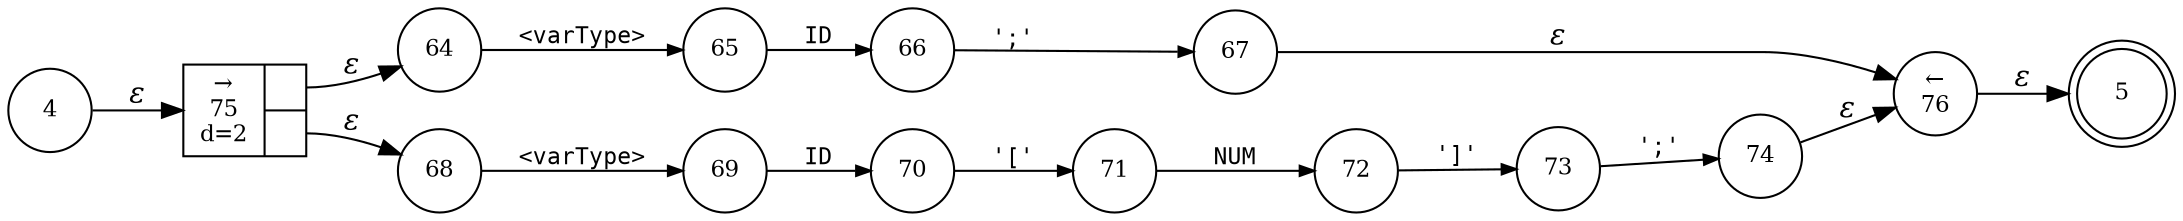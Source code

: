 digraph ATN {
rankdir=LR;
s5[fontsize=11, label="5", shape=doublecircle, fixedsize=true, width=.6];
s64[fontsize=11,label="64", shape=circle, fixedsize=true, width=.55, peripheries=1];
s65[fontsize=11,label="65", shape=circle, fixedsize=true, width=.55, peripheries=1];
s66[fontsize=11,label="66", shape=circle, fixedsize=true, width=.55, peripheries=1];
s67[fontsize=11,label="67", shape=circle, fixedsize=true, width=.55, peripheries=1];
s4[fontsize=11,label="4", shape=circle, fixedsize=true, width=.55, peripheries=1];
s68[fontsize=11,label="68", shape=circle, fixedsize=true, width=.55, peripheries=1];
s69[fontsize=11,label="69", shape=circle, fixedsize=true, width=.55, peripheries=1];
s70[fontsize=11,label="70", shape=circle, fixedsize=true, width=.55, peripheries=1];
s71[fontsize=11,label="71", shape=circle, fixedsize=true, width=.55, peripheries=1];
s72[fontsize=11,label="72", shape=circle, fixedsize=true, width=.55, peripheries=1];
s73[fontsize=11,label="73", shape=circle, fixedsize=true, width=.55, peripheries=1];
s74[fontsize=11,label="74", shape=circle, fixedsize=true, width=.55, peripheries=1];
s75[fontsize=11,label="{&rarr;\n75\nd=2|{<p0>|<p1>}}", shape=record, fixedsize=false, peripheries=1];
s76[fontsize=11,label="&larr;\n76", shape=circle, fixedsize=true, width=.55, peripheries=1];
s4 -> s75 [fontname="Times-Italic", label="&epsilon;"];
s75:p0 -> s64 [fontname="Times-Italic", label="&epsilon;"];
s75:p1 -> s68 [fontname="Times-Italic", label="&epsilon;"];
s64 -> s65 [fontsize=11, fontname="Courier", arrowsize=.7, label = "<varType>", arrowhead = normal];
s68 -> s69 [fontsize=11, fontname="Courier", arrowsize=.7, label = "<varType>", arrowhead = normal];
s65 -> s66 [fontsize=11, fontname="Courier", arrowsize=.7, label = "ID", arrowhead = normal];
s69 -> s70 [fontsize=11, fontname="Courier", arrowsize=.7, label = "ID", arrowhead = normal];
s66 -> s67 [fontsize=11, fontname="Courier", arrowsize=.7, label = "';'", arrowhead = normal];
s70 -> s71 [fontsize=11, fontname="Courier", arrowsize=.7, label = "'['", arrowhead = normal];
s67 -> s76 [fontname="Times-Italic", label="&epsilon;"];
s71 -> s72 [fontsize=11, fontname="Courier", arrowsize=.7, label = "NUM", arrowhead = normal];
s76 -> s5 [fontname="Times-Italic", label="&epsilon;"];
s72 -> s73 [fontsize=11, fontname="Courier", arrowsize=.7, label = "']'", arrowhead = normal];
s73 -> s74 [fontsize=11, fontname="Courier", arrowsize=.7, label = "';'", arrowhead = normal];
s74 -> s76 [fontname="Times-Italic", label="&epsilon;"];
}